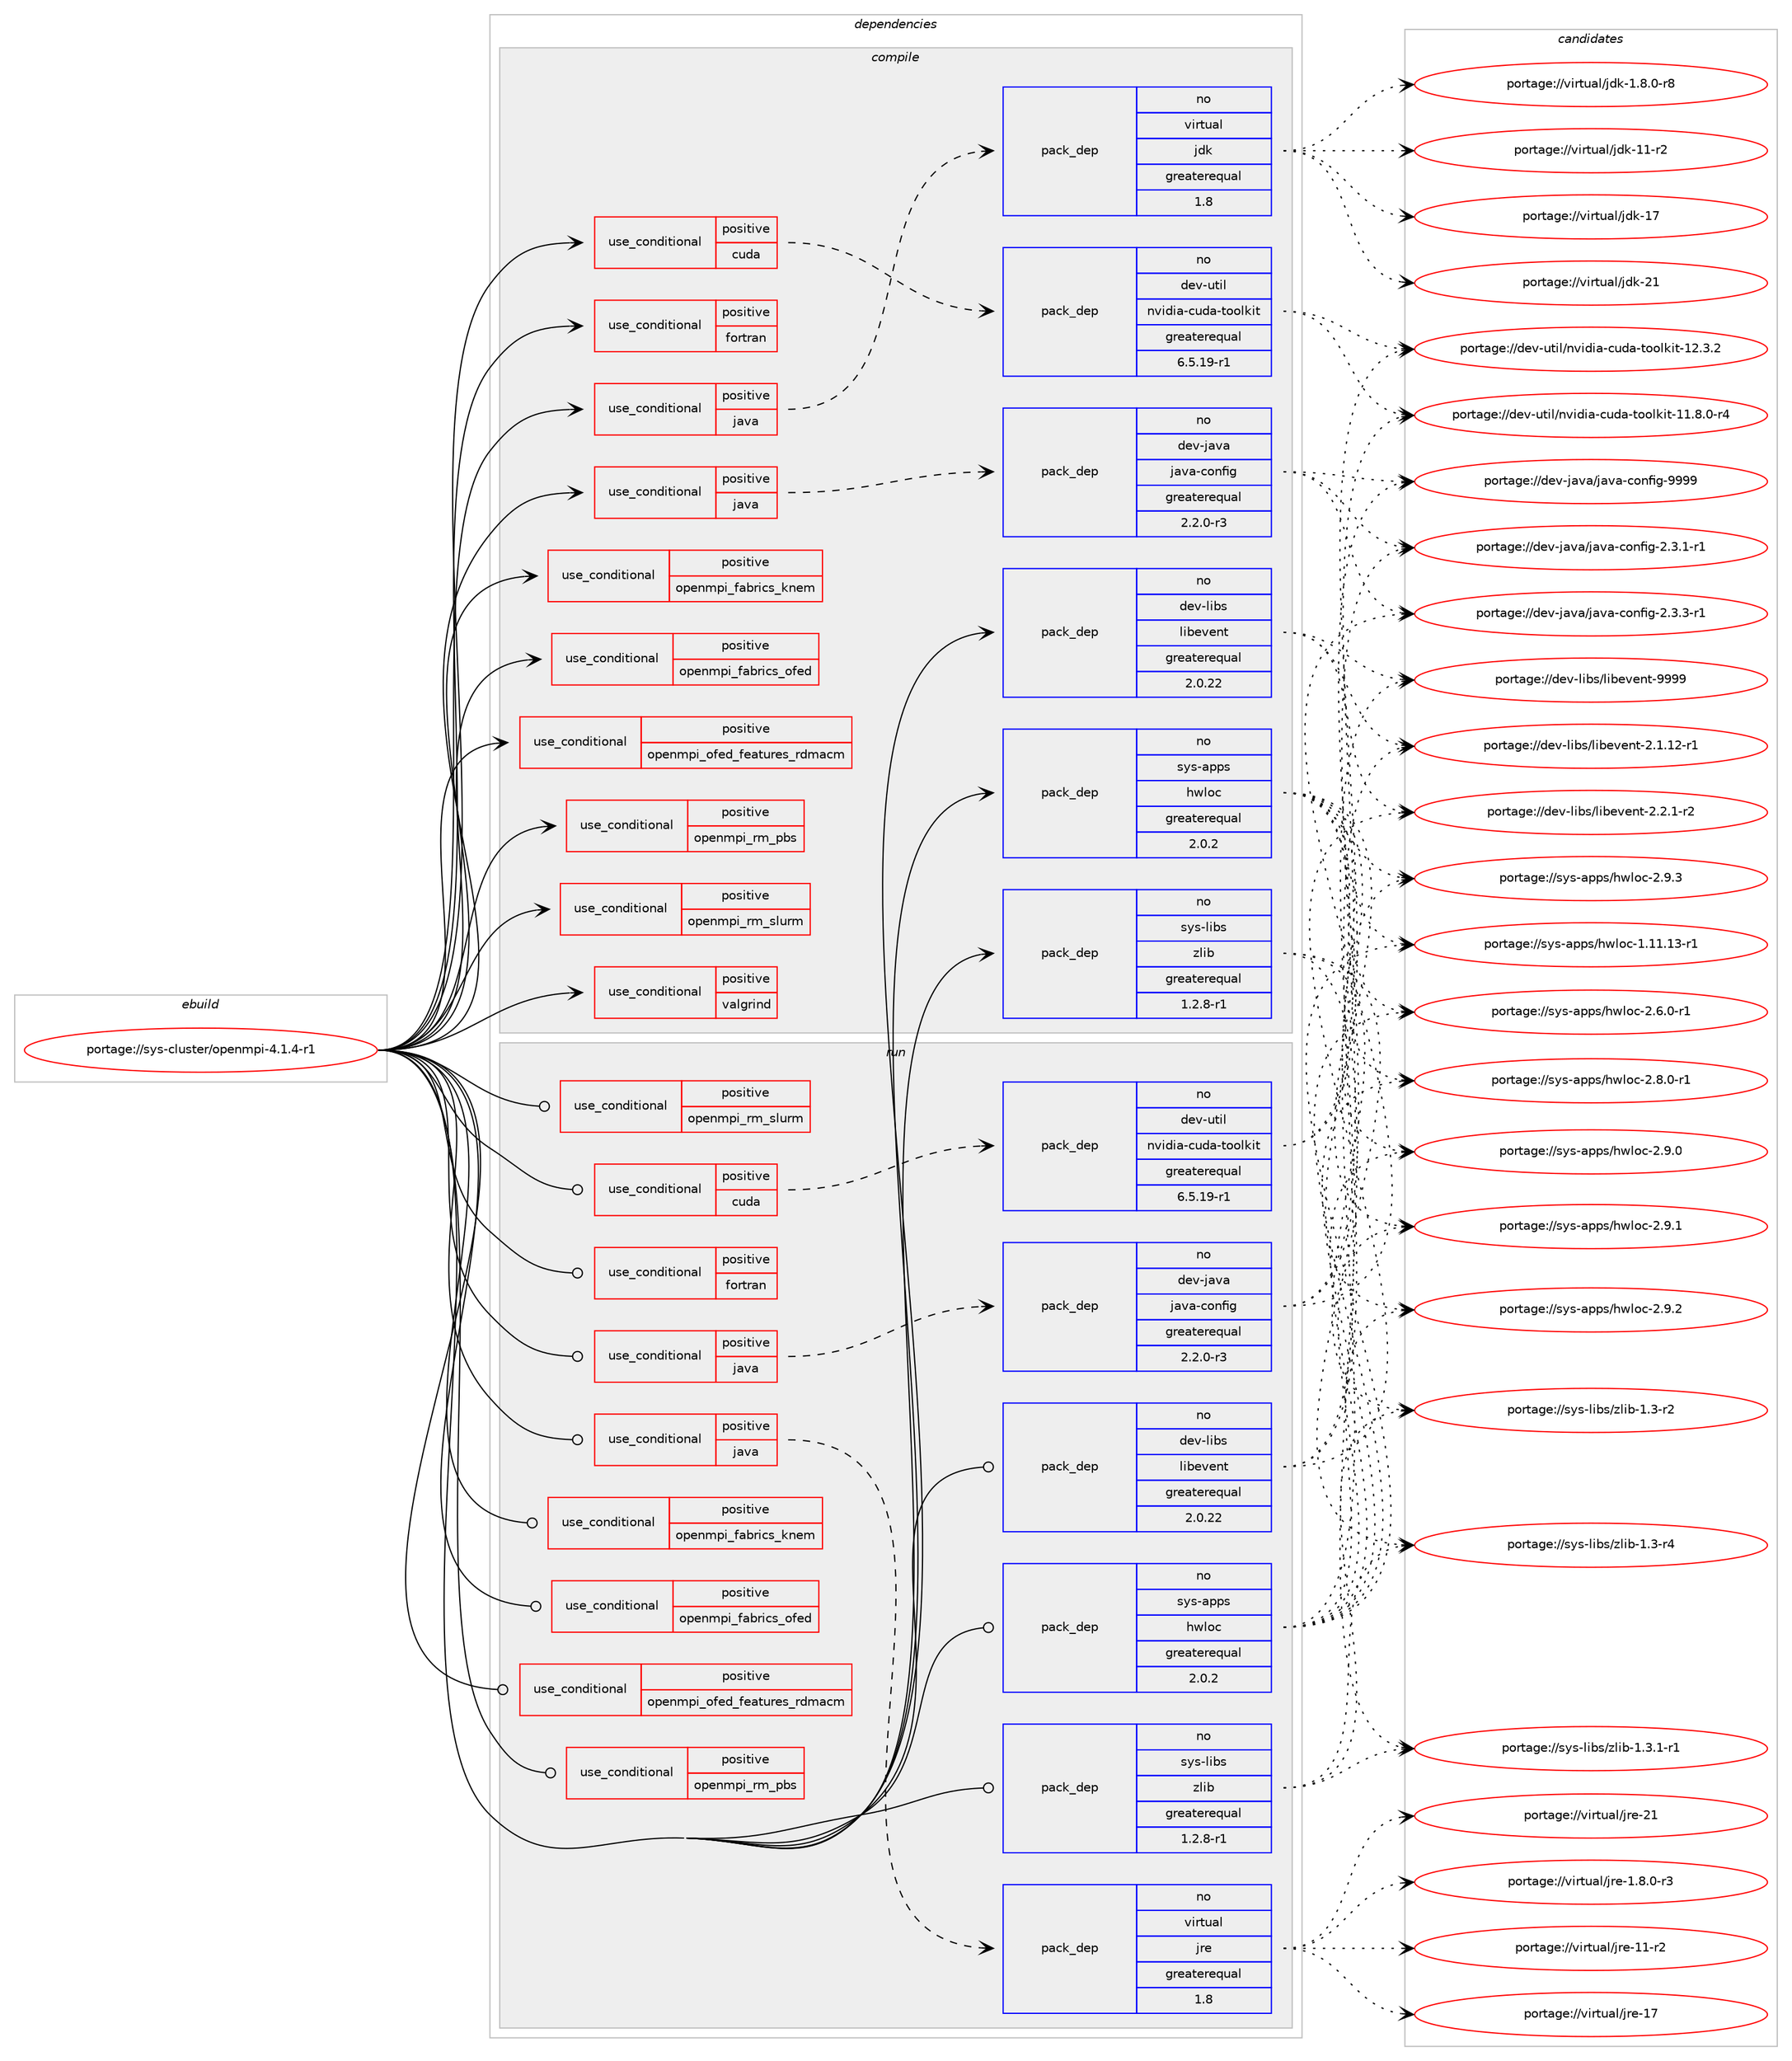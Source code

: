 digraph prolog {

# *************
# Graph options
# *************

newrank=true;
concentrate=true;
compound=true;
graph [rankdir=LR,fontname=Helvetica,fontsize=10,ranksep=1.5];#, ranksep=2.5, nodesep=0.2];
edge  [arrowhead=vee];
node  [fontname=Helvetica,fontsize=10];

# **********
# The ebuild
# **********

subgraph cluster_leftcol {
color=gray;
rank=same;
label=<<i>ebuild</i>>;
id [label="portage://sys-cluster/openmpi-4.1.4-r1", color=red, width=4, href="../sys-cluster/openmpi-4.1.4-r1.svg"];
}

# ****************
# The dependencies
# ****************

subgraph cluster_midcol {
color=gray;
label=<<i>dependencies</i>>;
subgraph cluster_compile {
fillcolor="#eeeeee";
style=filled;
label=<<i>compile</i>>;
subgraph cond14309 {
dependency21285 [label=<<TABLE BORDER="0" CELLBORDER="1" CELLSPACING="0" CELLPADDING="4"><TR><TD ROWSPAN="3" CELLPADDING="10">use_conditional</TD></TR><TR><TD>positive</TD></TR><TR><TD>cuda</TD></TR></TABLE>>, shape=none, color=red];
subgraph pack6784 {
dependency21286 [label=<<TABLE BORDER="0" CELLBORDER="1" CELLSPACING="0" CELLPADDING="4" WIDTH="220"><TR><TD ROWSPAN="6" CELLPADDING="30">pack_dep</TD></TR><TR><TD WIDTH="110">no</TD></TR><TR><TD>dev-util</TD></TR><TR><TD>nvidia-cuda-toolkit</TD></TR><TR><TD>greaterequal</TD></TR><TR><TD>6.5.19-r1</TD></TR></TABLE>>, shape=none, color=blue];
}
dependency21285:e -> dependency21286:w [weight=20,style="dashed",arrowhead="vee"];
}
id:e -> dependency21285:w [weight=20,style="solid",arrowhead="vee"];
subgraph cond14310 {
dependency21287 [label=<<TABLE BORDER="0" CELLBORDER="1" CELLSPACING="0" CELLPADDING="4"><TR><TD ROWSPAN="3" CELLPADDING="10">use_conditional</TD></TR><TR><TD>positive</TD></TR><TR><TD>fortran</TD></TR></TABLE>>, shape=none, color=red];
# *** BEGIN UNKNOWN DEPENDENCY TYPE (TODO) ***
# dependency21287 -> package_dependency(portage://sys-cluster/openmpi-4.1.4-r1,install,no,virtual,fortran,none,[,,],[],[])
# *** END UNKNOWN DEPENDENCY TYPE (TODO) ***

}
id:e -> dependency21287:w [weight=20,style="solid",arrowhead="vee"];
subgraph cond14311 {
dependency21288 [label=<<TABLE BORDER="0" CELLBORDER="1" CELLSPACING="0" CELLPADDING="4"><TR><TD ROWSPAN="3" CELLPADDING="10">use_conditional</TD></TR><TR><TD>positive</TD></TR><TR><TD>java</TD></TR></TABLE>>, shape=none, color=red];
subgraph pack6785 {
dependency21289 [label=<<TABLE BORDER="0" CELLBORDER="1" CELLSPACING="0" CELLPADDING="4" WIDTH="220"><TR><TD ROWSPAN="6" CELLPADDING="30">pack_dep</TD></TR><TR><TD WIDTH="110">no</TD></TR><TR><TD>dev-java</TD></TR><TR><TD>java-config</TD></TR><TR><TD>greaterequal</TD></TR><TR><TD>2.2.0-r3</TD></TR></TABLE>>, shape=none, color=blue];
}
dependency21288:e -> dependency21289:w [weight=20,style="dashed",arrowhead="vee"];
}
id:e -> dependency21288:w [weight=20,style="solid",arrowhead="vee"];
subgraph cond14312 {
dependency21290 [label=<<TABLE BORDER="0" CELLBORDER="1" CELLSPACING="0" CELLPADDING="4"><TR><TD ROWSPAN="3" CELLPADDING="10">use_conditional</TD></TR><TR><TD>positive</TD></TR><TR><TD>java</TD></TR></TABLE>>, shape=none, color=red];
subgraph pack6786 {
dependency21291 [label=<<TABLE BORDER="0" CELLBORDER="1" CELLSPACING="0" CELLPADDING="4" WIDTH="220"><TR><TD ROWSPAN="6" CELLPADDING="30">pack_dep</TD></TR><TR><TD WIDTH="110">no</TD></TR><TR><TD>virtual</TD></TR><TR><TD>jdk</TD></TR><TR><TD>greaterequal</TD></TR><TR><TD>1.8</TD></TR></TABLE>>, shape=none, color=blue];
}
dependency21290:e -> dependency21291:w [weight=20,style="dashed",arrowhead="vee"];
}
id:e -> dependency21290:w [weight=20,style="solid",arrowhead="vee"];
subgraph cond14313 {
dependency21292 [label=<<TABLE BORDER="0" CELLBORDER="1" CELLSPACING="0" CELLPADDING="4"><TR><TD ROWSPAN="3" CELLPADDING="10">use_conditional</TD></TR><TR><TD>positive</TD></TR><TR><TD>openmpi_fabrics_knem</TD></TR></TABLE>>, shape=none, color=red];
# *** BEGIN UNKNOWN DEPENDENCY TYPE (TODO) ***
# dependency21292 -> package_dependency(portage://sys-cluster/openmpi-4.1.4-r1,install,no,sys-cluster,knem,none,[,,],[],[])
# *** END UNKNOWN DEPENDENCY TYPE (TODO) ***

}
id:e -> dependency21292:w [weight=20,style="solid",arrowhead="vee"];
subgraph cond14314 {
dependency21293 [label=<<TABLE BORDER="0" CELLBORDER="1" CELLSPACING="0" CELLPADDING="4"><TR><TD ROWSPAN="3" CELLPADDING="10">use_conditional</TD></TR><TR><TD>positive</TD></TR><TR><TD>openmpi_fabrics_ofed</TD></TR></TABLE>>, shape=none, color=red];
# *** BEGIN UNKNOWN DEPENDENCY TYPE (TODO) ***
# dependency21293 -> package_dependency(portage://sys-cluster/openmpi-4.1.4-r1,install,no,sys-cluster,rdma-core,none,[,,],[],[])
# *** END UNKNOWN DEPENDENCY TYPE (TODO) ***

}
id:e -> dependency21293:w [weight=20,style="solid",arrowhead="vee"];
subgraph cond14315 {
dependency21294 [label=<<TABLE BORDER="0" CELLBORDER="1" CELLSPACING="0" CELLPADDING="4"><TR><TD ROWSPAN="3" CELLPADDING="10">use_conditional</TD></TR><TR><TD>positive</TD></TR><TR><TD>openmpi_ofed_features_rdmacm</TD></TR></TABLE>>, shape=none, color=red];
# *** BEGIN UNKNOWN DEPENDENCY TYPE (TODO) ***
# dependency21294 -> package_dependency(portage://sys-cluster/openmpi-4.1.4-r1,install,no,sys-cluster,rdma-core,none,[,,],[],[])
# *** END UNKNOWN DEPENDENCY TYPE (TODO) ***

}
id:e -> dependency21294:w [weight=20,style="solid",arrowhead="vee"];
subgraph cond14316 {
dependency21295 [label=<<TABLE BORDER="0" CELLBORDER="1" CELLSPACING="0" CELLPADDING="4"><TR><TD ROWSPAN="3" CELLPADDING="10">use_conditional</TD></TR><TR><TD>positive</TD></TR><TR><TD>openmpi_rm_pbs</TD></TR></TABLE>>, shape=none, color=red];
# *** BEGIN UNKNOWN DEPENDENCY TYPE (TODO) ***
# dependency21295 -> package_dependency(portage://sys-cluster/openmpi-4.1.4-r1,install,no,sys-cluster,torque,none,[,,],[],[])
# *** END UNKNOWN DEPENDENCY TYPE (TODO) ***

}
id:e -> dependency21295:w [weight=20,style="solid",arrowhead="vee"];
subgraph cond14317 {
dependency21296 [label=<<TABLE BORDER="0" CELLBORDER="1" CELLSPACING="0" CELLPADDING="4"><TR><TD ROWSPAN="3" CELLPADDING="10">use_conditional</TD></TR><TR><TD>positive</TD></TR><TR><TD>openmpi_rm_slurm</TD></TR></TABLE>>, shape=none, color=red];
# *** BEGIN UNKNOWN DEPENDENCY TYPE (TODO) ***
# dependency21296 -> package_dependency(portage://sys-cluster/openmpi-4.1.4-r1,install,no,sys-cluster,slurm,none,[,,],[],[])
# *** END UNKNOWN DEPENDENCY TYPE (TODO) ***

}
id:e -> dependency21296:w [weight=20,style="solid",arrowhead="vee"];
subgraph cond14318 {
dependency21297 [label=<<TABLE BORDER="0" CELLBORDER="1" CELLSPACING="0" CELLPADDING="4"><TR><TD ROWSPAN="3" CELLPADDING="10">use_conditional</TD></TR><TR><TD>positive</TD></TR><TR><TD>valgrind</TD></TR></TABLE>>, shape=none, color=red];
# *** BEGIN UNKNOWN DEPENDENCY TYPE (TODO) ***
# dependency21297 -> package_dependency(portage://sys-cluster/openmpi-4.1.4-r1,install,no,dev-debug,valgrind,none,[,,],[],[])
# *** END UNKNOWN DEPENDENCY TYPE (TODO) ***

}
id:e -> dependency21297:w [weight=20,style="solid",arrowhead="vee"];
subgraph pack6787 {
dependency21298 [label=<<TABLE BORDER="0" CELLBORDER="1" CELLSPACING="0" CELLPADDING="4" WIDTH="220"><TR><TD ROWSPAN="6" CELLPADDING="30">pack_dep</TD></TR><TR><TD WIDTH="110">no</TD></TR><TR><TD>dev-libs</TD></TR><TR><TD>libevent</TD></TR><TR><TD>greaterequal</TD></TR><TR><TD>2.0.22</TD></TR></TABLE>>, shape=none, color=blue];
}
id:e -> dependency21298:w [weight=20,style="solid",arrowhead="vee"];
# *** BEGIN UNKNOWN DEPENDENCY TYPE (TODO) ***
# id -> package_dependency(portage://sys-cluster/openmpi-4.1.4-r1,install,no,dev-libs,libltdl,none,[,,],[slot(0)],[use(optenable(abi_x86_32),negative),use(optenable(abi_x86_64),negative),use(optenable(abi_x86_x32),negative),use(optenable(abi_mips_n32),negative),use(optenable(abi_mips_n64),negative),use(optenable(abi_mips_o32),negative),use(optenable(abi_s390_32),negative),use(optenable(abi_s390_64),negative)])
# *** END UNKNOWN DEPENDENCY TYPE (TODO) ***

subgraph pack6788 {
dependency21299 [label=<<TABLE BORDER="0" CELLBORDER="1" CELLSPACING="0" CELLPADDING="4" WIDTH="220"><TR><TD ROWSPAN="6" CELLPADDING="30">pack_dep</TD></TR><TR><TD WIDTH="110">no</TD></TR><TR><TD>sys-apps</TD></TR><TR><TD>hwloc</TD></TR><TR><TD>greaterequal</TD></TR><TR><TD>2.0.2</TD></TR></TABLE>>, shape=none, color=blue];
}
id:e -> dependency21299:w [weight=20,style="solid",arrowhead="vee"];
subgraph pack6789 {
dependency21300 [label=<<TABLE BORDER="0" CELLBORDER="1" CELLSPACING="0" CELLPADDING="4" WIDTH="220"><TR><TD ROWSPAN="6" CELLPADDING="30">pack_dep</TD></TR><TR><TD WIDTH="110">no</TD></TR><TR><TD>sys-libs</TD></TR><TR><TD>zlib</TD></TR><TR><TD>greaterequal</TD></TR><TR><TD>1.2.8-r1</TD></TR></TABLE>>, shape=none, color=blue];
}
id:e -> dependency21300:w [weight=20,style="solid",arrowhead="vee"];
# *** BEGIN UNKNOWN DEPENDENCY TYPE (TODO) ***
# id -> package_dependency(portage://sys-cluster/openmpi-4.1.4-r1,install,weak,sys-cluster,mpich,none,[,,],[],[])
# *** END UNKNOWN DEPENDENCY TYPE (TODO) ***

# *** BEGIN UNKNOWN DEPENDENCY TYPE (TODO) ***
# id -> package_dependency(portage://sys-cluster/openmpi-4.1.4-r1,install,weak,sys-cluster,mpich2,none,[,,],[],[])
# *** END UNKNOWN DEPENDENCY TYPE (TODO) ***

# *** BEGIN UNKNOWN DEPENDENCY TYPE (TODO) ***
# id -> package_dependency(portage://sys-cluster/openmpi-4.1.4-r1,install,weak,sys-cluster,nullmpi,none,[,,],[],[])
# *** END UNKNOWN DEPENDENCY TYPE (TODO) ***

}
subgraph cluster_compileandrun {
fillcolor="#eeeeee";
style=filled;
label=<<i>compile and run</i>>;
}
subgraph cluster_run {
fillcolor="#eeeeee";
style=filled;
label=<<i>run</i>>;
subgraph cond14319 {
dependency21301 [label=<<TABLE BORDER="0" CELLBORDER="1" CELLSPACING="0" CELLPADDING="4"><TR><TD ROWSPAN="3" CELLPADDING="10">use_conditional</TD></TR><TR><TD>positive</TD></TR><TR><TD>cuda</TD></TR></TABLE>>, shape=none, color=red];
subgraph pack6790 {
dependency21302 [label=<<TABLE BORDER="0" CELLBORDER="1" CELLSPACING="0" CELLPADDING="4" WIDTH="220"><TR><TD ROWSPAN="6" CELLPADDING="30">pack_dep</TD></TR><TR><TD WIDTH="110">no</TD></TR><TR><TD>dev-util</TD></TR><TR><TD>nvidia-cuda-toolkit</TD></TR><TR><TD>greaterequal</TD></TR><TR><TD>6.5.19-r1</TD></TR></TABLE>>, shape=none, color=blue];
}
dependency21301:e -> dependency21302:w [weight=20,style="dashed",arrowhead="vee"];
}
id:e -> dependency21301:w [weight=20,style="solid",arrowhead="odot"];
subgraph cond14320 {
dependency21303 [label=<<TABLE BORDER="0" CELLBORDER="1" CELLSPACING="0" CELLPADDING="4"><TR><TD ROWSPAN="3" CELLPADDING="10">use_conditional</TD></TR><TR><TD>positive</TD></TR><TR><TD>fortran</TD></TR></TABLE>>, shape=none, color=red];
# *** BEGIN UNKNOWN DEPENDENCY TYPE (TODO) ***
# dependency21303 -> package_dependency(portage://sys-cluster/openmpi-4.1.4-r1,run,no,virtual,fortran,none,[,,],[],[])
# *** END UNKNOWN DEPENDENCY TYPE (TODO) ***

}
id:e -> dependency21303:w [weight=20,style="solid",arrowhead="odot"];
subgraph cond14321 {
dependency21304 [label=<<TABLE BORDER="0" CELLBORDER="1" CELLSPACING="0" CELLPADDING="4"><TR><TD ROWSPAN="3" CELLPADDING="10">use_conditional</TD></TR><TR><TD>positive</TD></TR><TR><TD>java</TD></TR></TABLE>>, shape=none, color=red];
subgraph pack6791 {
dependency21305 [label=<<TABLE BORDER="0" CELLBORDER="1" CELLSPACING="0" CELLPADDING="4" WIDTH="220"><TR><TD ROWSPAN="6" CELLPADDING="30">pack_dep</TD></TR><TR><TD WIDTH="110">no</TD></TR><TR><TD>dev-java</TD></TR><TR><TD>java-config</TD></TR><TR><TD>greaterequal</TD></TR><TR><TD>2.2.0-r3</TD></TR></TABLE>>, shape=none, color=blue];
}
dependency21304:e -> dependency21305:w [weight=20,style="dashed",arrowhead="vee"];
}
id:e -> dependency21304:w [weight=20,style="solid",arrowhead="odot"];
subgraph cond14322 {
dependency21306 [label=<<TABLE BORDER="0" CELLBORDER="1" CELLSPACING="0" CELLPADDING="4"><TR><TD ROWSPAN="3" CELLPADDING="10">use_conditional</TD></TR><TR><TD>positive</TD></TR><TR><TD>java</TD></TR></TABLE>>, shape=none, color=red];
subgraph pack6792 {
dependency21307 [label=<<TABLE BORDER="0" CELLBORDER="1" CELLSPACING="0" CELLPADDING="4" WIDTH="220"><TR><TD ROWSPAN="6" CELLPADDING="30">pack_dep</TD></TR><TR><TD WIDTH="110">no</TD></TR><TR><TD>virtual</TD></TR><TR><TD>jre</TD></TR><TR><TD>greaterequal</TD></TR><TR><TD>1.8</TD></TR></TABLE>>, shape=none, color=blue];
}
dependency21306:e -> dependency21307:w [weight=20,style="dashed",arrowhead="vee"];
}
id:e -> dependency21306:w [weight=20,style="solid",arrowhead="odot"];
subgraph cond14323 {
dependency21308 [label=<<TABLE BORDER="0" CELLBORDER="1" CELLSPACING="0" CELLPADDING="4"><TR><TD ROWSPAN="3" CELLPADDING="10">use_conditional</TD></TR><TR><TD>positive</TD></TR><TR><TD>openmpi_fabrics_knem</TD></TR></TABLE>>, shape=none, color=red];
# *** BEGIN UNKNOWN DEPENDENCY TYPE (TODO) ***
# dependency21308 -> package_dependency(portage://sys-cluster/openmpi-4.1.4-r1,run,no,sys-cluster,knem,none,[,,],[],[])
# *** END UNKNOWN DEPENDENCY TYPE (TODO) ***

}
id:e -> dependency21308:w [weight=20,style="solid",arrowhead="odot"];
subgraph cond14324 {
dependency21309 [label=<<TABLE BORDER="0" CELLBORDER="1" CELLSPACING="0" CELLPADDING="4"><TR><TD ROWSPAN="3" CELLPADDING="10">use_conditional</TD></TR><TR><TD>positive</TD></TR><TR><TD>openmpi_fabrics_ofed</TD></TR></TABLE>>, shape=none, color=red];
# *** BEGIN UNKNOWN DEPENDENCY TYPE (TODO) ***
# dependency21309 -> package_dependency(portage://sys-cluster/openmpi-4.1.4-r1,run,no,sys-cluster,rdma-core,none,[,,],[],[])
# *** END UNKNOWN DEPENDENCY TYPE (TODO) ***

}
id:e -> dependency21309:w [weight=20,style="solid",arrowhead="odot"];
subgraph cond14325 {
dependency21310 [label=<<TABLE BORDER="0" CELLBORDER="1" CELLSPACING="0" CELLPADDING="4"><TR><TD ROWSPAN="3" CELLPADDING="10">use_conditional</TD></TR><TR><TD>positive</TD></TR><TR><TD>openmpi_ofed_features_rdmacm</TD></TR></TABLE>>, shape=none, color=red];
# *** BEGIN UNKNOWN DEPENDENCY TYPE (TODO) ***
# dependency21310 -> package_dependency(portage://sys-cluster/openmpi-4.1.4-r1,run,no,sys-cluster,rdma-core,none,[,,],[],[])
# *** END UNKNOWN DEPENDENCY TYPE (TODO) ***

}
id:e -> dependency21310:w [weight=20,style="solid",arrowhead="odot"];
subgraph cond14326 {
dependency21311 [label=<<TABLE BORDER="0" CELLBORDER="1" CELLSPACING="0" CELLPADDING="4"><TR><TD ROWSPAN="3" CELLPADDING="10">use_conditional</TD></TR><TR><TD>positive</TD></TR><TR><TD>openmpi_rm_pbs</TD></TR></TABLE>>, shape=none, color=red];
# *** BEGIN UNKNOWN DEPENDENCY TYPE (TODO) ***
# dependency21311 -> package_dependency(portage://sys-cluster/openmpi-4.1.4-r1,run,no,sys-cluster,torque,none,[,,],[],[])
# *** END UNKNOWN DEPENDENCY TYPE (TODO) ***

}
id:e -> dependency21311:w [weight=20,style="solid",arrowhead="odot"];
subgraph cond14327 {
dependency21312 [label=<<TABLE BORDER="0" CELLBORDER="1" CELLSPACING="0" CELLPADDING="4"><TR><TD ROWSPAN="3" CELLPADDING="10">use_conditional</TD></TR><TR><TD>positive</TD></TR><TR><TD>openmpi_rm_slurm</TD></TR></TABLE>>, shape=none, color=red];
# *** BEGIN UNKNOWN DEPENDENCY TYPE (TODO) ***
# dependency21312 -> package_dependency(portage://sys-cluster/openmpi-4.1.4-r1,run,no,sys-cluster,slurm,none,[,,],[],[])
# *** END UNKNOWN DEPENDENCY TYPE (TODO) ***

}
id:e -> dependency21312:w [weight=20,style="solid",arrowhead="odot"];
subgraph pack6793 {
dependency21313 [label=<<TABLE BORDER="0" CELLBORDER="1" CELLSPACING="0" CELLPADDING="4" WIDTH="220"><TR><TD ROWSPAN="6" CELLPADDING="30">pack_dep</TD></TR><TR><TD WIDTH="110">no</TD></TR><TR><TD>dev-libs</TD></TR><TR><TD>libevent</TD></TR><TR><TD>greaterequal</TD></TR><TR><TD>2.0.22</TD></TR></TABLE>>, shape=none, color=blue];
}
id:e -> dependency21313:w [weight=20,style="solid",arrowhead="odot"];
# *** BEGIN UNKNOWN DEPENDENCY TYPE (TODO) ***
# id -> package_dependency(portage://sys-cluster/openmpi-4.1.4-r1,run,no,dev-libs,libltdl,none,[,,],[slot(0)],[use(optenable(abi_x86_32),negative),use(optenable(abi_x86_64),negative),use(optenable(abi_x86_x32),negative),use(optenable(abi_mips_n32),negative),use(optenable(abi_mips_n64),negative),use(optenable(abi_mips_o32),negative),use(optenable(abi_s390_32),negative),use(optenable(abi_s390_64),negative)])
# *** END UNKNOWN DEPENDENCY TYPE (TODO) ***

subgraph pack6794 {
dependency21314 [label=<<TABLE BORDER="0" CELLBORDER="1" CELLSPACING="0" CELLPADDING="4" WIDTH="220"><TR><TD ROWSPAN="6" CELLPADDING="30">pack_dep</TD></TR><TR><TD WIDTH="110">no</TD></TR><TR><TD>sys-apps</TD></TR><TR><TD>hwloc</TD></TR><TR><TD>greaterequal</TD></TR><TR><TD>2.0.2</TD></TR></TABLE>>, shape=none, color=blue];
}
id:e -> dependency21314:w [weight=20,style="solid",arrowhead="odot"];
subgraph pack6795 {
dependency21315 [label=<<TABLE BORDER="0" CELLBORDER="1" CELLSPACING="0" CELLPADDING="4" WIDTH="220"><TR><TD ROWSPAN="6" CELLPADDING="30">pack_dep</TD></TR><TR><TD WIDTH="110">no</TD></TR><TR><TD>sys-libs</TD></TR><TR><TD>zlib</TD></TR><TR><TD>greaterequal</TD></TR><TR><TD>1.2.8-r1</TD></TR></TABLE>>, shape=none, color=blue];
}
id:e -> dependency21315:w [weight=20,style="solid",arrowhead="odot"];
# *** BEGIN UNKNOWN DEPENDENCY TYPE (TODO) ***
# id -> package_dependency(portage://sys-cluster/openmpi-4.1.4-r1,run,weak,sys-cluster,mpich,none,[,,],[],[])
# *** END UNKNOWN DEPENDENCY TYPE (TODO) ***

# *** BEGIN UNKNOWN DEPENDENCY TYPE (TODO) ***
# id -> package_dependency(portage://sys-cluster/openmpi-4.1.4-r1,run,weak,sys-cluster,mpich2,none,[,,],[],[])
# *** END UNKNOWN DEPENDENCY TYPE (TODO) ***

# *** BEGIN UNKNOWN DEPENDENCY TYPE (TODO) ***
# id -> package_dependency(portage://sys-cluster/openmpi-4.1.4-r1,run,weak,sys-cluster,nullmpi,none,[,,],[],[])
# *** END UNKNOWN DEPENDENCY TYPE (TODO) ***

}
}

# **************
# The candidates
# **************

subgraph cluster_choices {
rank=same;
color=gray;
label=<<i>candidates</i>>;

subgraph choice6784 {
color=black;
nodesep=1;
choice10010111845117116105108471101181051001059745991171009745116111111108107105116454949465646484511452 [label="portage://dev-util/nvidia-cuda-toolkit-11.8.0-r4", color=red, width=4,href="../dev-util/nvidia-cuda-toolkit-11.8.0-r4.svg"];
choice1001011184511711610510847110118105100105974599117100974511611111110810710511645495046514650 [label="portage://dev-util/nvidia-cuda-toolkit-12.3.2", color=red, width=4,href="../dev-util/nvidia-cuda-toolkit-12.3.2.svg"];
dependency21286:e -> choice10010111845117116105108471101181051001059745991171009745116111111108107105116454949465646484511452:w [style=dotted,weight="100"];
dependency21286:e -> choice1001011184511711610510847110118105100105974599117100974511611111110810710511645495046514650:w [style=dotted,weight="100"];
}
subgraph choice6785 {
color=black;
nodesep=1;
choice10010111845106971189747106971189745991111101021051034550465146494511449 [label="portage://dev-java/java-config-2.3.1-r1", color=red, width=4,href="../dev-java/java-config-2.3.1-r1.svg"];
choice10010111845106971189747106971189745991111101021051034550465146514511449 [label="portage://dev-java/java-config-2.3.3-r1", color=red, width=4,href="../dev-java/java-config-2.3.3-r1.svg"];
choice10010111845106971189747106971189745991111101021051034557575757 [label="portage://dev-java/java-config-9999", color=red, width=4,href="../dev-java/java-config-9999.svg"];
dependency21289:e -> choice10010111845106971189747106971189745991111101021051034550465146494511449:w [style=dotted,weight="100"];
dependency21289:e -> choice10010111845106971189747106971189745991111101021051034550465146514511449:w [style=dotted,weight="100"];
dependency21289:e -> choice10010111845106971189747106971189745991111101021051034557575757:w [style=dotted,weight="100"];
}
subgraph choice6786 {
color=black;
nodesep=1;
choice11810511411611797108471061001074549465646484511456 [label="portage://virtual/jdk-1.8.0-r8", color=red, width=4,href="../virtual/jdk-1.8.0-r8.svg"];
choice11810511411611797108471061001074549494511450 [label="portage://virtual/jdk-11-r2", color=red, width=4,href="../virtual/jdk-11-r2.svg"];
choice1181051141161179710847106100107454955 [label="portage://virtual/jdk-17", color=red, width=4,href="../virtual/jdk-17.svg"];
choice1181051141161179710847106100107455049 [label="portage://virtual/jdk-21", color=red, width=4,href="../virtual/jdk-21.svg"];
dependency21291:e -> choice11810511411611797108471061001074549465646484511456:w [style=dotted,weight="100"];
dependency21291:e -> choice11810511411611797108471061001074549494511450:w [style=dotted,weight="100"];
dependency21291:e -> choice1181051141161179710847106100107454955:w [style=dotted,weight="100"];
dependency21291:e -> choice1181051141161179710847106100107455049:w [style=dotted,weight="100"];
}
subgraph choice6787 {
color=black;
nodesep=1;
choice10010111845108105981154710810598101118101110116455046494649504511449 [label="portage://dev-libs/libevent-2.1.12-r1", color=red, width=4,href="../dev-libs/libevent-2.1.12-r1.svg"];
choice100101118451081059811547108105981011181011101164550465046494511450 [label="portage://dev-libs/libevent-2.2.1-r2", color=red, width=4,href="../dev-libs/libevent-2.2.1-r2.svg"];
choice100101118451081059811547108105981011181011101164557575757 [label="portage://dev-libs/libevent-9999", color=red, width=4,href="../dev-libs/libevent-9999.svg"];
dependency21298:e -> choice10010111845108105981154710810598101118101110116455046494649504511449:w [style=dotted,weight="100"];
dependency21298:e -> choice100101118451081059811547108105981011181011101164550465046494511450:w [style=dotted,weight="100"];
dependency21298:e -> choice100101118451081059811547108105981011181011101164557575757:w [style=dotted,weight="100"];
}
subgraph choice6788 {
color=black;
nodesep=1;
choice1151211154597112112115471041191081119945494649494649514511449 [label="portage://sys-apps/hwloc-1.11.13-r1", color=red, width=4,href="../sys-apps/hwloc-1.11.13-r1.svg"];
choice115121115459711211211547104119108111994550465446484511449 [label="portage://sys-apps/hwloc-2.6.0-r1", color=red, width=4,href="../sys-apps/hwloc-2.6.0-r1.svg"];
choice115121115459711211211547104119108111994550465646484511449 [label="portage://sys-apps/hwloc-2.8.0-r1", color=red, width=4,href="../sys-apps/hwloc-2.8.0-r1.svg"];
choice11512111545971121121154710411910811199455046574648 [label="portage://sys-apps/hwloc-2.9.0", color=red, width=4,href="../sys-apps/hwloc-2.9.0.svg"];
choice11512111545971121121154710411910811199455046574649 [label="portage://sys-apps/hwloc-2.9.1", color=red, width=4,href="../sys-apps/hwloc-2.9.1.svg"];
choice11512111545971121121154710411910811199455046574650 [label="portage://sys-apps/hwloc-2.9.2", color=red, width=4,href="../sys-apps/hwloc-2.9.2.svg"];
choice11512111545971121121154710411910811199455046574651 [label="portage://sys-apps/hwloc-2.9.3", color=red, width=4,href="../sys-apps/hwloc-2.9.3.svg"];
dependency21299:e -> choice1151211154597112112115471041191081119945494649494649514511449:w [style=dotted,weight="100"];
dependency21299:e -> choice115121115459711211211547104119108111994550465446484511449:w [style=dotted,weight="100"];
dependency21299:e -> choice115121115459711211211547104119108111994550465646484511449:w [style=dotted,weight="100"];
dependency21299:e -> choice11512111545971121121154710411910811199455046574648:w [style=dotted,weight="100"];
dependency21299:e -> choice11512111545971121121154710411910811199455046574649:w [style=dotted,weight="100"];
dependency21299:e -> choice11512111545971121121154710411910811199455046574650:w [style=dotted,weight="100"];
dependency21299:e -> choice11512111545971121121154710411910811199455046574651:w [style=dotted,weight="100"];
}
subgraph choice6789 {
color=black;
nodesep=1;
choice11512111545108105981154712210810598454946514511450 [label="portage://sys-libs/zlib-1.3-r2", color=red, width=4,href="../sys-libs/zlib-1.3-r2.svg"];
choice11512111545108105981154712210810598454946514511452 [label="portage://sys-libs/zlib-1.3-r4", color=red, width=4,href="../sys-libs/zlib-1.3-r4.svg"];
choice115121115451081059811547122108105984549465146494511449 [label="portage://sys-libs/zlib-1.3.1-r1", color=red, width=4,href="../sys-libs/zlib-1.3.1-r1.svg"];
dependency21300:e -> choice11512111545108105981154712210810598454946514511450:w [style=dotted,weight="100"];
dependency21300:e -> choice11512111545108105981154712210810598454946514511452:w [style=dotted,weight="100"];
dependency21300:e -> choice115121115451081059811547122108105984549465146494511449:w [style=dotted,weight="100"];
}
subgraph choice6790 {
color=black;
nodesep=1;
choice10010111845117116105108471101181051001059745991171009745116111111108107105116454949465646484511452 [label="portage://dev-util/nvidia-cuda-toolkit-11.8.0-r4", color=red, width=4,href="../dev-util/nvidia-cuda-toolkit-11.8.0-r4.svg"];
choice1001011184511711610510847110118105100105974599117100974511611111110810710511645495046514650 [label="portage://dev-util/nvidia-cuda-toolkit-12.3.2", color=red, width=4,href="../dev-util/nvidia-cuda-toolkit-12.3.2.svg"];
dependency21302:e -> choice10010111845117116105108471101181051001059745991171009745116111111108107105116454949465646484511452:w [style=dotted,weight="100"];
dependency21302:e -> choice1001011184511711610510847110118105100105974599117100974511611111110810710511645495046514650:w [style=dotted,weight="100"];
}
subgraph choice6791 {
color=black;
nodesep=1;
choice10010111845106971189747106971189745991111101021051034550465146494511449 [label="portage://dev-java/java-config-2.3.1-r1", color=red, width=4,href="../dev-java/java-config-2.3.1-r1.svg"];
choice10010111845106971189747106971189745991111101021051034550465146514511449 [label="portage://dev-java/java-config-2.3.3-r1", color=red, width=4,href="../dev-java/java-config-2.3.3-r1.svg"];
choice10010111845106971189747106971189745991111101021051034557575757 [label="portage://dev-java/java-config-9999", color=red, width=4,href="../dev-java/java-config-9999.svg"];
dependency21305:e -> choice10010111845106971189747106971189745991111101021051034550465146494511449:w [style=dotted,weight="100"];
dependency21305:e -> choice10010111845106971189747106971189745991111101021051034550465146514511449:w [style=dotted,weight="100"];
dependency21305:e -> choice10010111845106971189747106971189745991111101021051034557575757:w [style=dotted,weight="100"];
}
subgraph choice6792 {
color=black;
nodesep=1;
choice11810511411611797108471061141014549465646484511451 [label="portage://virtual/jre-1.8.0-r3", color=red, width=4,href="../virtual/jre-1.8.0-r3.svg"];
choice11810511411611797108471061141014549494511450 [label="portage://virtual/jre-11-r2", color=red, width=4,href="../virtual/jre-11-r2.svg"];
choice1181051141161179710847106114101454955 [label="portage://virtual/jre-17", color=red, width=4,href="../virtual/jre-17.svg"];
choice1181051141161179710847106114101455049 [label="portage://virtual/jre-21", color=red, width=4,href="../virtual/jre-21.svg"];
dependency21307:e -> choice11810511411611797108471061141014549465646484511451:w [style=dotted,weight="100"];
dependency21307:e -> choice11810511411611797108471061141014549494511450:w [style=dotted,weight="100"];
dependency21307:e -> choice1181051141161179710847106114101454955:w [style=dotted,weight="100"];
dependency21307:e -> choice1181051141161179710847106114101455049:w [style=dotted,weight="100"];
}
subgraph choice6793 {
color=black;
nodesep=1;
choice10010111845108105981154710810598101118101110116455046494649504511449 [label="portage://dev-libs/libevent-2.1.12-r1", color=red, width=4,href="../dev-libs/libevent-2.1.12-r1.svg"];
choice100101118451081059811547108105981011181011101164550465046494511450 [label="portage://dev-libs/libevent-2.2.1-r2", color=red, width=4,href="../dev-libs/libevent-2.2.1-r2.svg"];
choice100101118451081059811547108105981011181011101164557575757 [label="portage://dev-libs/libevent-9999", color=red, width=4,href="../dev-libs/libevent-9999.svg"];
dependency21313:e -> choice10010111845108105981154710810598101118101110116455046494649504511449:w [style=dotted,weight="100"];
dependency21313:e -> choice100101118451081059811547108105981011181011101164550465046494511450:w [style=dotted,weight="100"];
dependency21313:e -> choice100101118451081059811547108105981011181011101164557575757:w [style=dotted,weight="100"];
}
subgraph choice6794 {
color=black;
nodesep=1;
choice1151211154597112112115471041191081119945494649494649514511449 [label="portage://sys-apps/hwloc-1.11.13-r1", color=red, width=4,href="../sys-apps/hwloc-1.11.13-r1.svg"];
choice115121115459711211211547104119108111994550465446484511449 [label="portage://sys-apps/hwloc-2.6.0-r1", color=red, width=4,href="../sys-apps/hwloc-2.6.0-r1.svg"];
choice115121115459711211211547104119108111994550465646484511449 [label="portage://sys-apps/hwloc-2.8.0-r1", color=red, width=4,href="../sys-apps/hwloc-2.8.0-r1.svg"];
choice11512111545971121121154710411910811199455046574648 [label="portage://sys-apps/hwloc-2.9.0", color=red, width=4,href="../sys-apps/hwloc-2.9.0.svg"];
choice11512111545971121121154710411910811199455046574649 [label="portage://sys-apps/hwloc-2.9.1", color=red, width=4,href="../sys-apps/hwloc-2.9.1.svg"];
choice11512111545971121121154710411910811199455046574650 [label="portage://sys-apps/hwloc-2.9.2", color=red, width=4,href="../sys-apps/hwloc-2.9.2.svg"];
choice11512111545971121121154710411910811199455046574651 [label="portage://sys-apps/hwloc-2.9.3", color=red, width=4,href="../sys-apps/hwloc-2.9.3.svg"];
dependency21314:e -> choice1151211154597112112115471041191081119945494649494649514511449:w [style=dotted,weight="100"];
dependency21314:e -> choice115121115459711211211547104119108111994550465446484511449:w [style=dotted,weight="100"];
dependency21314:e -> choice115121115459711211211547104119108111994550465646484511449:w [style=dotted,weight="100"];
dependency21314:e -> choice11512111545971121121154710411910811199455046574648:w [style=dotted,weight="100"];
dependency21314:e -> choice11512111545971121121154710411910811199455046574649:w [style=dotted,weight="100"];
dependency21314:e -> choice11512111545971121121154710411910811199455046574650:w [style=dotted,weight="100"];
dependency21314:e -> choice11512111545971121121154710411910811199455046574651:w [style=dotted,weight="100"];
}
subgraph choice6795 {
color=black;
nodesep=1;
choice11512111545108105981154712210810598454946514511450 [label="portage://sys-libs/zlib-1.3-r2", color=red, width=4,href="../sys-libs/zlib-1.3-r2.svg"];
choice11512111545108105981154712210810598454946514511452 [label="portage://sys-libs/zlib-1.3-r4", color=red, width=4,href="../sys-libs/zlib-1.3-r4.svg"];
choice115121115451081059811547122108105984549465146494511449 [label="portage://sys-libs/zlib-1.3.1-r1", color=red, width=4,href="../sys-libs/zlib-1.3.1-r1.svg"];
dependency21315:e -> choice11512111545108105981154712210810598454946514511450:w [style=dotted,weight="100"];
dependency21315:e -> choice11512111545108105981154712210810598454946514511452:w [style=dotted,weight="100"];
dependency21315:e -> choice115121115451081059811547122108105984549465146494511449:w [style=dotted,weight="100"];
}
}

}
